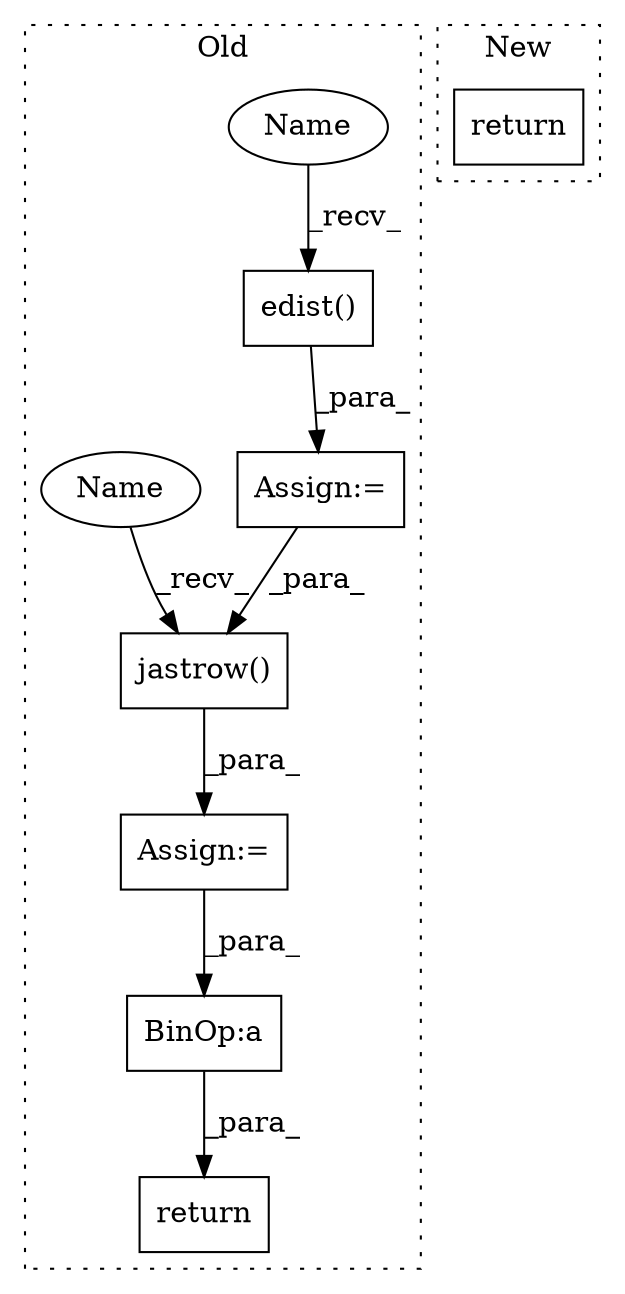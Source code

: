 digraph G {
subgraph cluster0 {
1 [label="jastrow()" a="75" s="1900,1918" l="13,1" shape="box"];
3 [label="BinOp:a" a="82" s="2009" l="1" shape="box"];
4 [label="Assign:=" a="68" s="1897" l="3" shape="box"];
5 [label="return" a="93" s="2001" l="7" shape="box"];
6 [label="edist()" a="75" s="1874,1886" l="11,1" shape="box"];
7 [label="Assign:=" a="68" s="1870" l="4" shape="box"];
8 [label="Name" a="87" s="1874" l="4" shape="ellipse"];
9 [label="Name" a="87" s="1900" l="4" shape="ellipse"];
label = "Old";
style="dotted";
}
subgraph cluster1 {
2 [label="return" a="93" s="2002" l="7" shape="box"];
label = "New";
style="dotted";
}
1 -> 4 [label="_para_"];
3 -> 5 [label="_para_"];
4 -> 3 [label="_para_"];
6 -> 7 [label="_para_"];
7 -> 1 [label="_para_"];
8 -> 6 [label="_recv_"];
9 -> 1 [label="_recv_"];
}